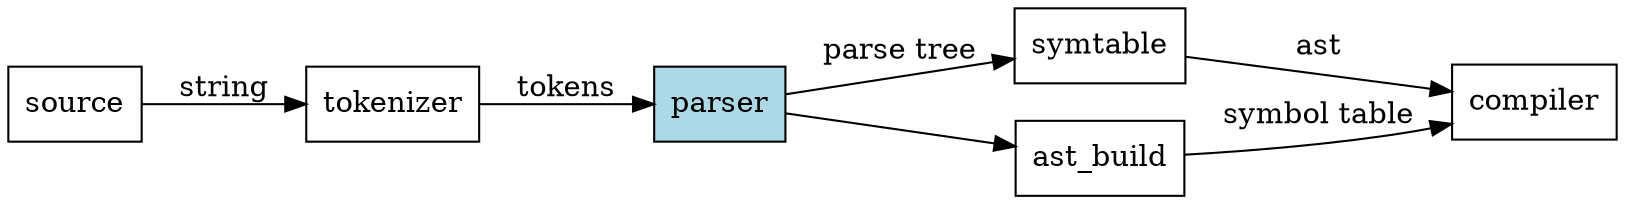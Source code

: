 digraph G {
    node [shape=box]
    symtable [style=filled fillcolor=white]
    parser [style=filled fillcolor=lightblue]
    rankdir="LR"
    source ->tokenizer [ label="string"];
    tokenizer->parser [ label="tokens"];
    parser->ast_build
    parser->symtable [ label="parse tree"]
    ast_build->compiler [ label="symbol table"]
    symtable->compiler [ label="ast"];
}
